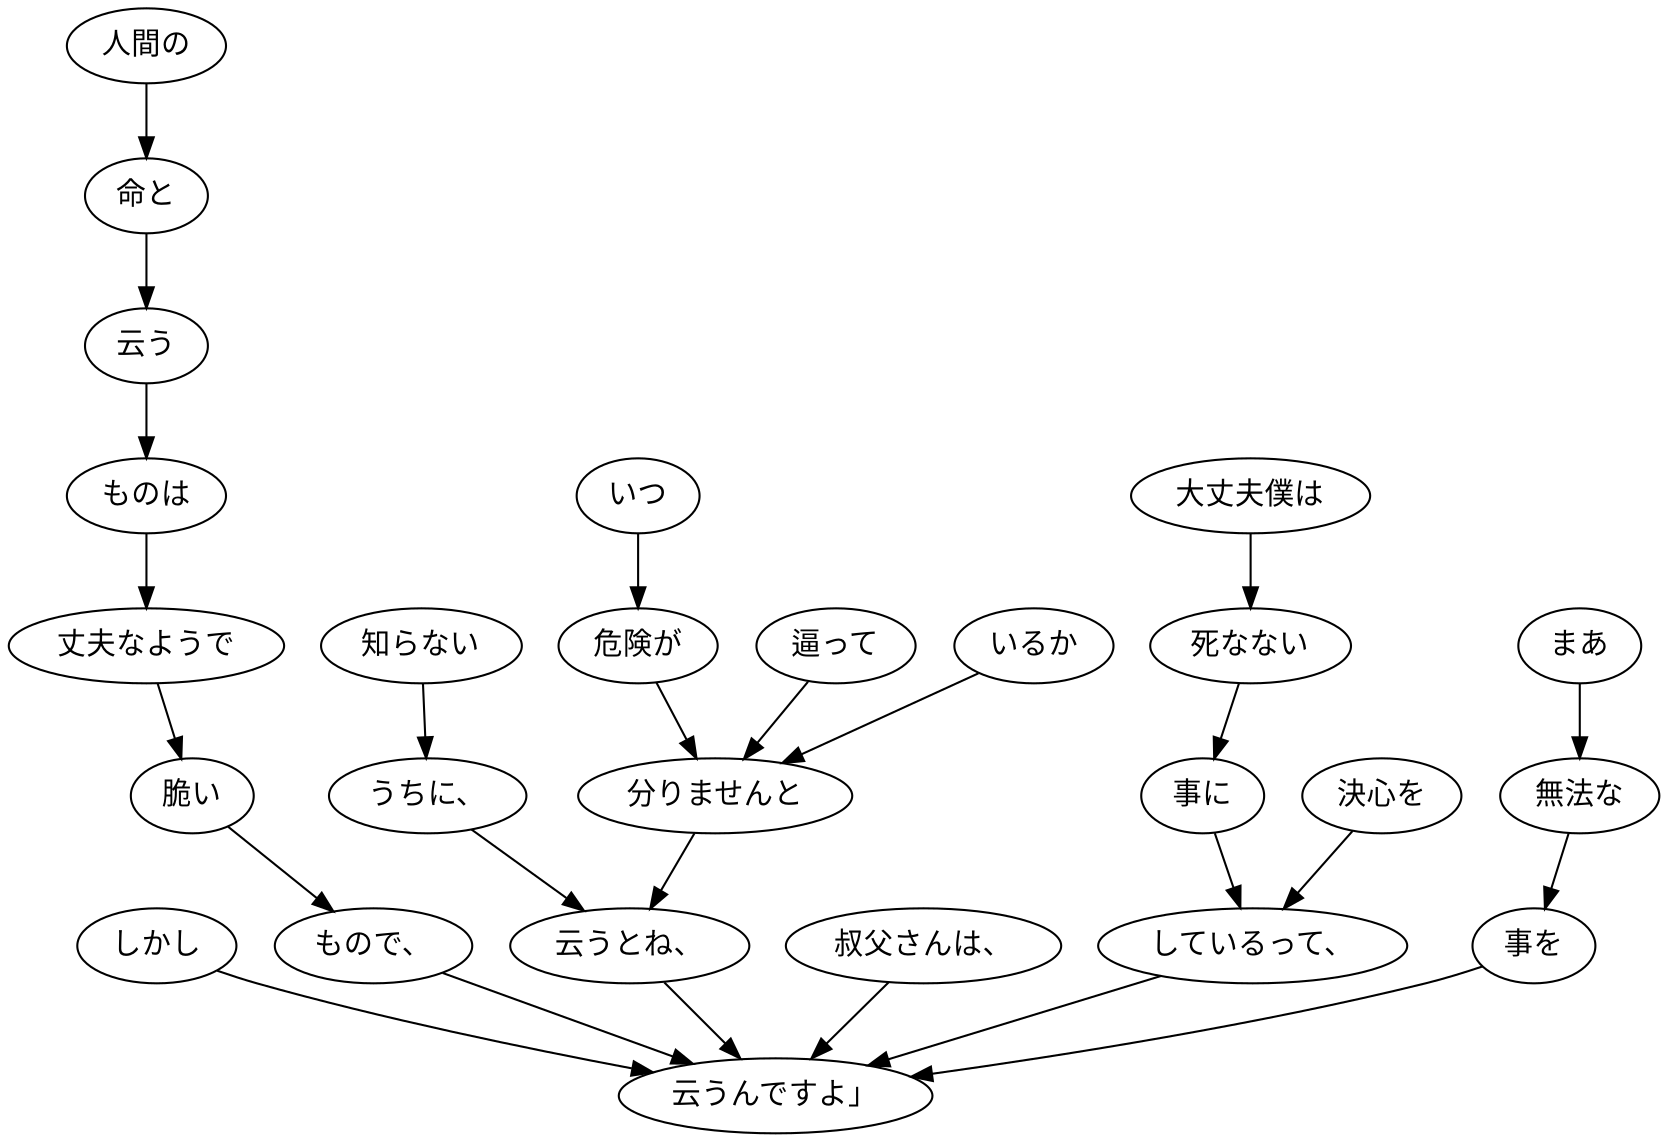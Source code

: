 digraph graph6753 {
	node0 [label="しかし"];
	node1 [label="人間の"];
	node2 [label="命と"];
	node3 [label="云う"];
	node4 [label="ものは"];
	node5 [label="丈夫なようで"];
	node6 [label="脆い"];
	node7 [label="もので、"];
	node8 [label="知らない"];
	node9 [label="うちに、"];
	node10 [label="いつ"];
	node11 [label="危険が"];
	node12 [label="逼って"];
	node13 [label="いるか"];
	node14 [label="分りませんと"];
	node15 [label="云うとね、"];
	node16 [label="叔父さんは、"];
	node17 [label="大丈夫僕は"];
	node18 [label="死なない"];
	node19 [label="事に"];
	node20 [label="決心を"];
	node21 [label="しているって、"];
	node22 [label="まあ"];
	node23 [label="無法な"];
	node24 [label="事を"];
	node25 [label="云うんですよ」"];
	node0 -> node25;
	node1 -> node2;
	node2 -> node3;
	node3 -> node4;
	node4 -> node5;
	node5 -> node6;
	node6 -> node7;
	node7 -> node25;
	node8 -> node9;
	node9 -> node15;
	node10 -> node11;
	node11 -> node14;
	node12 -> node14;
	node13 -> node14;
	node14 -> node15;
	node15 -> node25;
	node16 -> node25;
	node17 -> node18;
	node18 -> node19;
	node19 -> node21;
	node20 -> node21;
	node21 -> node25;
	node22 -> node23;
	node23 -> node24;
	node24 -> node25;
}
